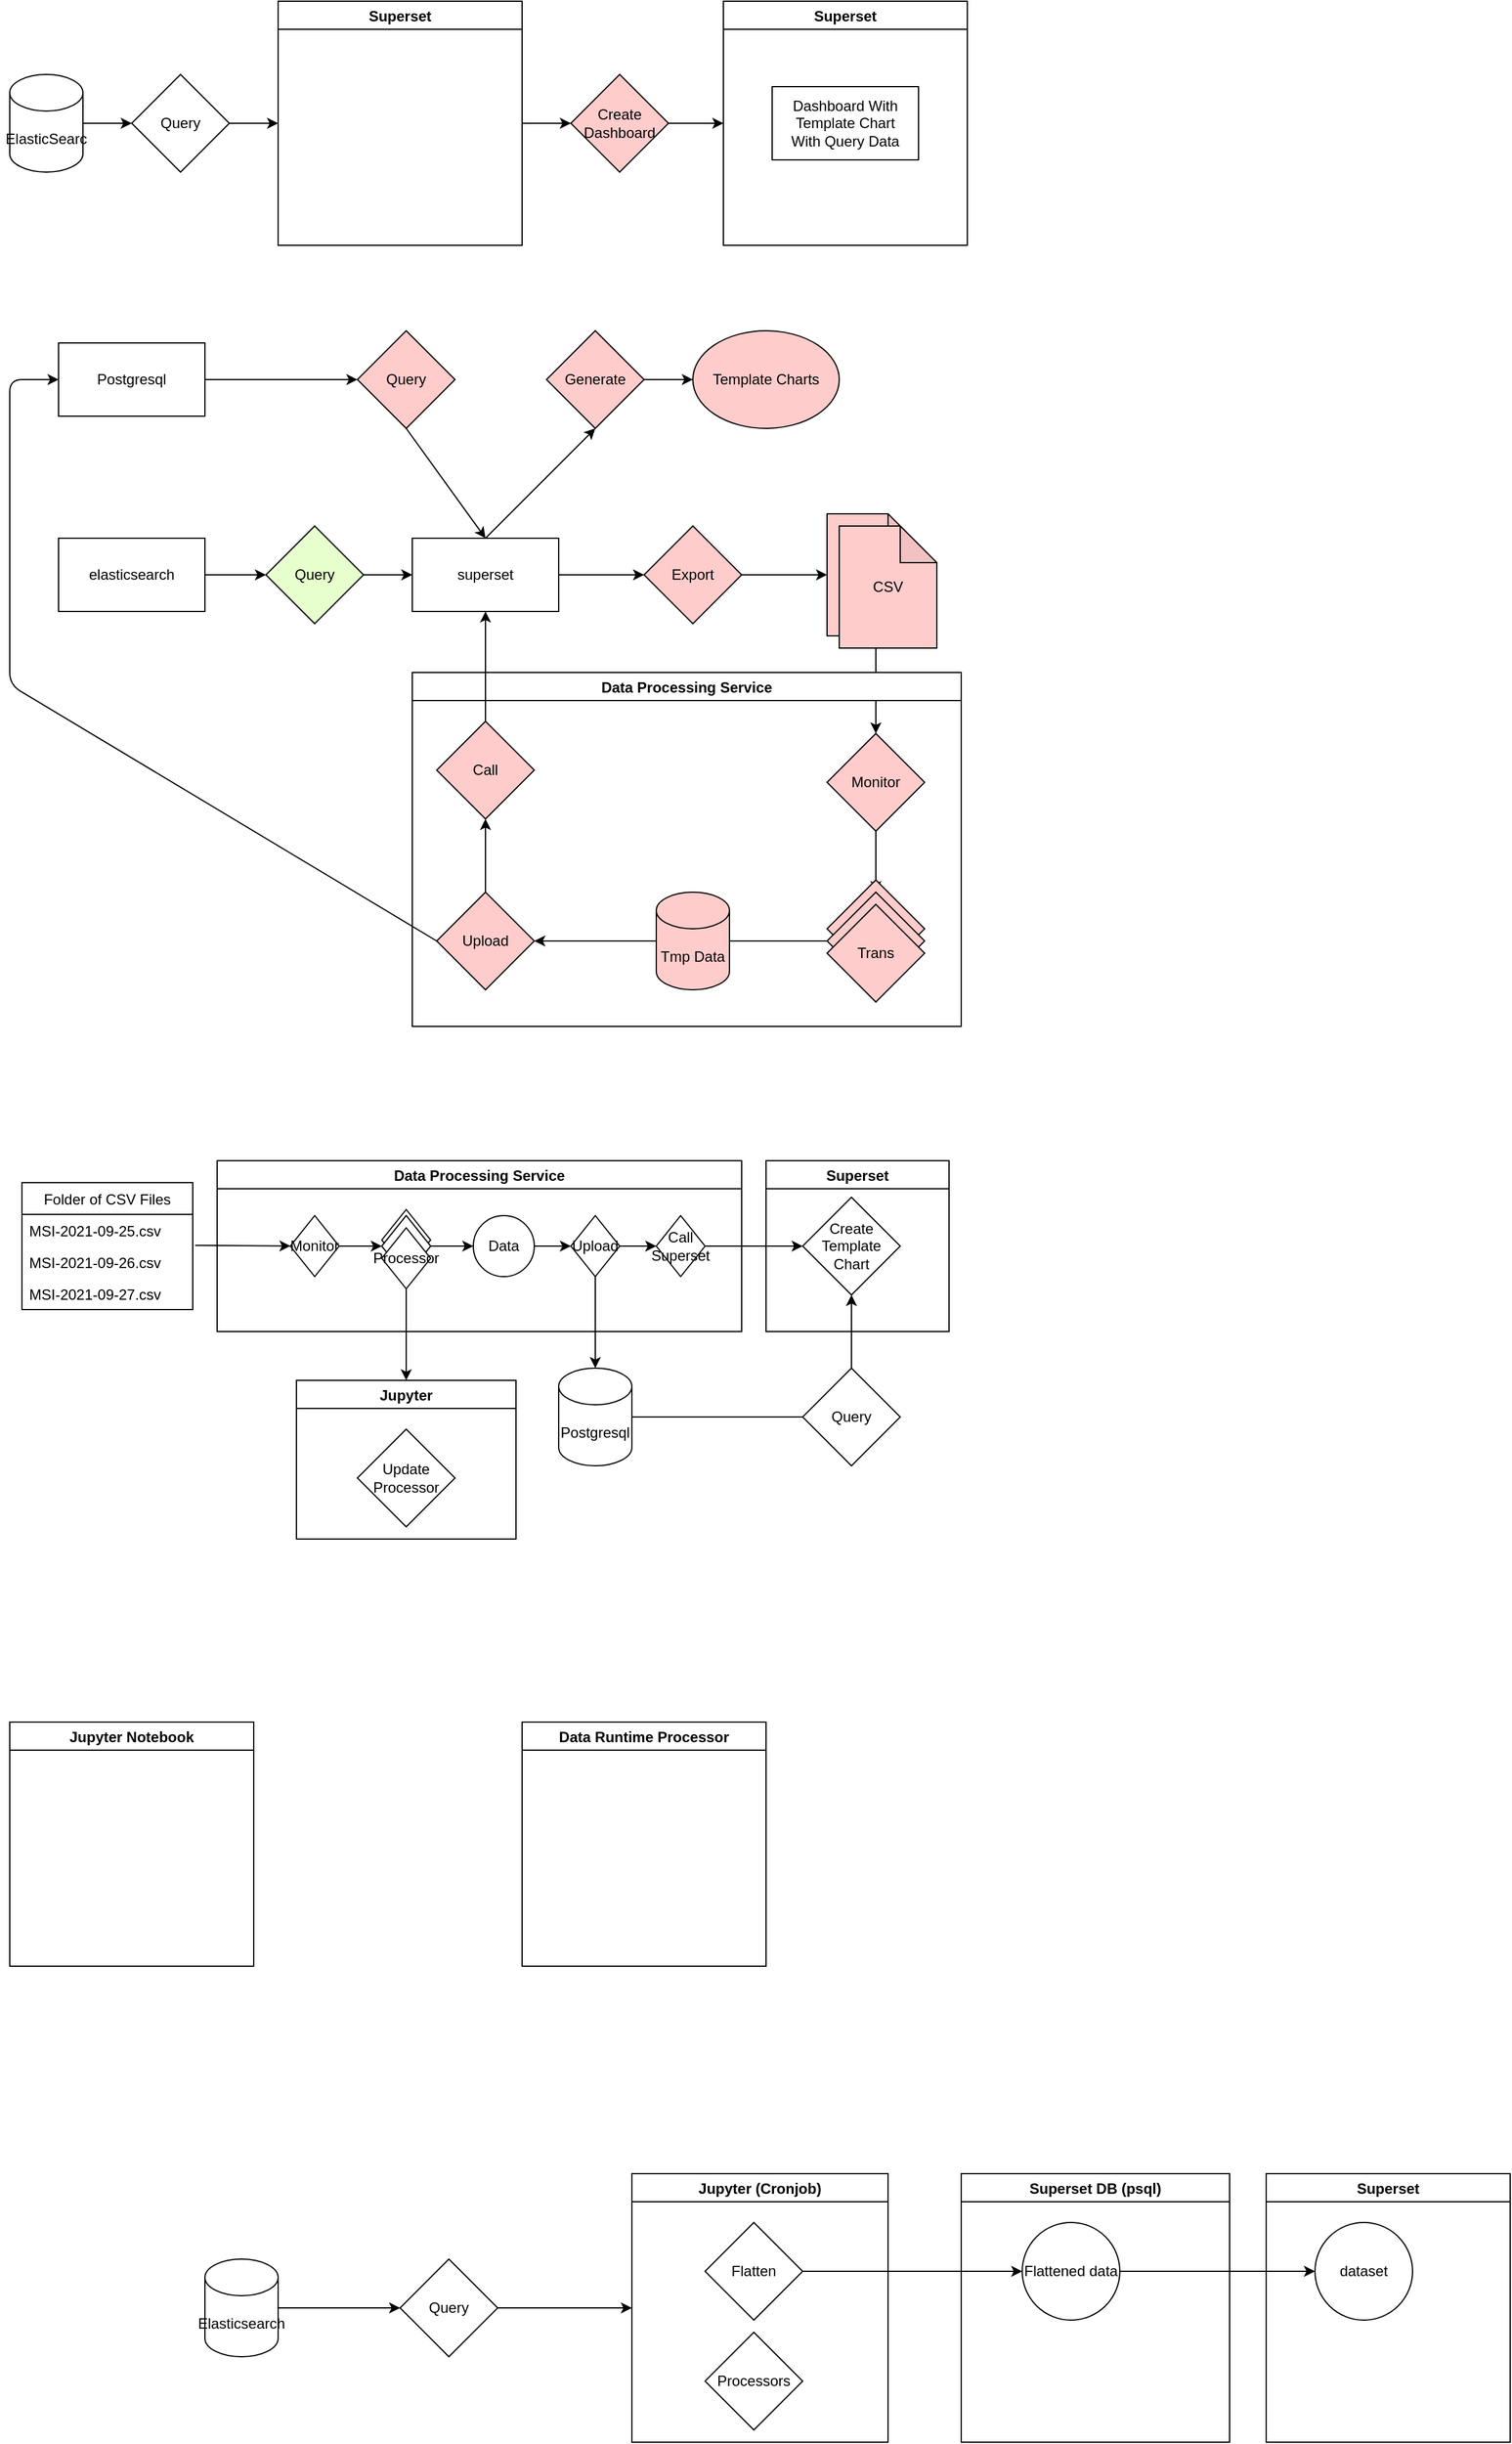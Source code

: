 <mxfile version="15.5.4" type="github">
  <diagram id="_zOc9QKdX_M62MhLKElf" name="Page-1">
    <mxGraphModel dx="1550" dy="1932" grid="1" gridSize="10" guides="1" tooltips="1" connect="1" arrows="1" fold="1" page="1" pageScale="1" pageWidth="850" pageHeight="1100" math="0" shadow="0">
      <root>
        <mxCell id="0" />
        <mxCell id="1" parent="0" />
        <mxCell id="H32xRhRBf8tcS3VONpKH-1" value="superset" style="rounded=0;whiteSpace=wrap;html=1;" parent="1" vertex="1">
          <mxGeometry x="480" y="-640" width="120" height="60" as="geometry" />
        </mxCell>
        <mxCell id="H32xRhRBf8tcS3VONpKH-3" value="elasticsearch" style="rounded=0;whiteSpace=wrap;html=1;fillColor=#FFFFFF;" parent="1" vertex="1">
          <mxGeometry x="190" y="-640" width="120" height="60" as="geometry" />
        </mxCell>
        <mxCell id="H32xRhRBf8tcS3VONpKH-9" value="" style="endArrow=classic;html=1;exitX=1;exitY=0.5;exitDx=0;exitDy=0;entryX=0;entryY=0.5;entryDx=0;entryDy=0;startArrow=none;" parent="1" source="H32xRhRBf8tcS3VONpKH-10" target="H32xRhRBf8tcS3VONpKH-1" edge="1">
          <mxGeometry width="50" height="50" relative="1" as="geometry">
            <mxPoint x="490" y="-610" as="sourcePoint" />
            <mxPoint x="540" y="-660" as="targetPoint" />
          </mxGeometry>
        </mxCell>
        <mxCell id="H32xRhRBf8tcS3VONpKH-10" value="Query" style="rhombus;whiteSpace=wrap;html=1;fillColor=#E6FFCC;" parent="1" vertex="1">
          <mxGeometry x="360" y="-650" width="80" height="80" as="geometry" />
        </mxCell>
        <mxCell id="H32xRhRBf8tcS3VONpKH-12" value="" style="endArrow=classic;html=1;exitX=1;exitY=0.5;exitDx=0;exitDy=0;entryX=0;entryY=0.5;entryDx=0;entryDy=0;startArrow=none;" parent="1" source="H32xRhRBf8tcS3VONpKH-1" target="H32xRhRBf8tcS3VONpKH-13" edge="1">
          <mxGeometry width="50" height="50" relative="1" as="geometry">
            <mxPoint x="700" y="-590" as="sourcePoint" />
            <mxPoint x="790" y="-590" as="targetPoint" />
          </mxGeometry>
        </mxCell>
        <mxCell id="H32xRhRBf8tcS3VONpKH-13" value="Export" style="rhombus;whiteSpace=wrap;html=1;fillColor=#FFCCCC;" parent="1" vertex="1">
          <mxGeometry x="670" y="-650" width="80" height="80" as="geometry" />
        </mxCell>
        <mxCell id="H32xRhRBf8tcS3VONpKH-14" value="CSV" style="shape=note;whiteSpace=wrap;html=1;backgroundOutline=1;darkOpacity=0.05;fillColor=#FFCCCC;" parent="1" vertex="1">
          <mxGeometry x="820" y="-660" width="80" height="100" as="geometry" />
        </mxCell>
        <mxCell id="H32xRhRBf8tcS3VONpKH-15" value="" style="endArrow=classic;html=1;exitX=1;exitY=0.5;exitDx=0;exitDy=0;entryX=0;entryY=0.5;entryDx=0;entryDy=0;entryPerimeter=0;" parent="1" source="H32xRhRBf8tcS3VONpKH-13" target="H32xRhRBf8tcS3VONpKH-14" edge="1">
          <mxGeometry width="50" height="50" relative="1" as="geometry">
            <mxPoint x="490" y="-610" as="sourcePoint" />
            <mxPoint x="540" y="-660" as="targetPoint" />
          </mxGeometry>
        </mxCell>
        <mxCell id="H32xRhRBf8tcS3VONpKH-16" value="" style="endArrow=classic;html=1;exitX=0.5;exitY=1;exitDx=0;exitDy=0;exitPerimeter=0;" parent="1" source="H32xRhRBf8tcS3VONpKH-14" target="H32xRhRBf8tcS3VONpKH-17" edge="1">
          <mxGeometry width="50" height="50" relative="1" as="geometry">
            <mxPoint x="490" y="-610" as="sourcePoint" />
            <mxPoint x="900" y="-480" as="targetPoint" />
          </mxGeometry>
        </mxCell>
        <mxCell id="H32xRhRBf8tcS3VONpKH-17" value="Monitor" style="rhombus;whiteSpace=wrap;html=1;fillColor=#FFCCCC;" parent="1" vertex="1">
          <mxGeometry x="820" y="-480" width="80" height="80" as="geometry" />
        </mxCell>
        <mxCell id="H32xRhRBf8tcS3VONpKH-26" value="" style="endArrow=classic;html=1;exitX=0.5;exitY=1;exitDx=0;exitDy=0;entryX=0.5;entryY=0;entryDx=0;entryDy=0;" parent="1" source="H32xRhRBf8tcS3VONpKH-17" target="H32xRhRBf8tcS3VONpKH-22" edge="1">
          <mxGeometry width="50" height="50" relative="1" as="geometry">
            <mxPoint x="490" y="-300" as="sourcePoint" />
            <mxPoint x="540" y="-350" as="targetPoint" />
          </mxGeometry>
        </mxCell>
        <mxCell id="H32xRhRBf8tcS3VONpKH-27" value="" style="endArrow=classic;html=1;exitX=0;exitY=0.5;exitDx=0;exitDy=0;startArrow=none;" parent="1" source="H32xRhRBf8tcS3VONpKH-46" target="H32xRhRBf8tcS3VONpKH-28" edge="1">
          <mxGeometry width="50" height="50" relative="1" as="geometry">
            <mxPoint x="490" y="-300" as="sourcePoint" />
            <mxPoint x="540" y="-350" as="targetPoint" />
          </mxGeometry>
        </mxCell>
        <mxCell id="H32xRhRBf8tcS3VONpKH-28" value="Upload" style="rhombus;whiteSpace=wrap;html=1;fillColor=#FFCCCC;" parent="1" vertex="1">
          <mxGeometry x="500" y="-350" width="80" height="80" as="geometry" />
        </mxCell>
        <mxCell id="H32xRhRBf8tcS3VONpKH-32" value="Postgresql" style="rounded=0;whiteSpace=wrap;html=1;" parent="1" vertex="1">
          <mxGeometry x="190" y="-800" width="120" height="60" as="geometry" />
        </mxCell>
        <mxCell id="H32xRhRBf8tcS3VONpKH-37" value="" style="endArrow=classic;html=1;entryX=0.5;entryY=1;entryDx=0;entryDy=0;" parent="1" target="H32xRhRBf8tcS3VONpKH-38" edge="1">
          <mxGeometry width="50" height="50" relative="1" as="geometry">
            <mxPoint x="540" y="-640" as="sourcePoint" />
            <mxPoint x="620" y="-700" as="targetPoint" />
          </mxGeometry>
        </mxCell>
        <mxCell id="H32xRhRBf8tcS3VONpKH-38" value="Generate" style="rhombus;whiteSpace=wrap;html=1;fillColor=#FFCCCC;" parent="1" vertex="1">
          <mxGeometry x="590" y="-810" width="80" height="80" as="geometry" />
        </mxCell>
        <mxCell id="H32xRhRBf8tcS3VONpKH-40" value="" style="endArrow=classic;html=1;exitX=1;exitY=0.5;exitDx=0;exitDy=0;entryX=0;entryY=0.5;entryDx=0;entryDy=0;" parent="1" source="H32xRhRBf8tcS3VONpKH-38" target="H32xRhRBf8tcS3VONpKH-44" edge="1">
          <mxGeometry width="50" height="50" relative="1" as="geometry">
            <mxPoint x="490" y="-510" as="sourcePoint" />
            <mxPoint x="710" y="-750" as="targetPoint" />
          </mxGeometry>
        </mxCell>
        <mxCell id="H32xRhRBf8tcS3VONpKH-41" value="" style="endArrow=classic;html=1;exitX=1;exitY=0.5;exitDx=0;exitDy=0;entryX=0;entryY=0.5;entryDx=0;entryDy=0;" parent="1" source="H32xRhRBf8tcS3VONpKH-32" target="H32xRhRBf8tcS3VONpKH-42" edge="1">
          <mxGeometry width="50" height="50" relative="1" as="geometry">
            <mxPoint x="490" y="-510" as="sourcePoint" />
            <mxPoint x="550" y="-780" as="targetPoint" />
          </mxGeometry>
        </mxCell>
        <mxCell id="H32xRhRBf8tcS3VONpKH-42" value="Query" style="rhombus;whiteSpace=wrap;html=1;fillColor=#FFCCCC;" parent="1" vertex="1">
          <mxGeometry x="435" y="-810" width="80" height="80" as="geometry" />
        </mxCell>
        <mxCell id="H32xRhRBf8tcS3VONpKH-43" value="" style="endArrow=classic;html=1;exitX=0.5;exitY=1;exitDx=0;exitDy=0;" parent="1" source="H32xRhRBf8tcS3VONpKH-42" edge="1">
          <mxGeometry width="50" height="50" relative="1" as="geometry">
            <mxPoint x="490" y="-510" as="sourcePoint" />
            <mxPoint x="540" y="-640" as="targetPoint" />
          </mxGeometry>
        </mxCell>
        <mxCell id="H32xRhRBf8tcS3VONpKH-44" value="Template Charts" style="ellipse;whiteSpace=wrap;html=1;fillColor=#FFCCCC;" parent="1" vertex="1">
          <mxGeometry x="710" y="-810" width="120" height="80" as="geometry" />
        </mxCell>
        <mxCell id="H32xRhRBf8tcS3VONpKH-47" value="" style="endArrow=classic;html=1;exitX=1;exitY=0.5;exitDx=0;exitDy=0;entryX=0;entryY=0.5;entryDx=0;entryDy=0;" parent="1" source="H32xRhRBf8tcS3VONpKH-3" target="H32xRhRBf8tcS3VONpKH-10" edge="1">
          <mxGeometry width="50" height="50" relative="1" as="geometry">
            <mxPoint x="490" y="-560" as="sourcePoint" />
            <mxPoint x="540" y="-610" as="targetPoint" />
          </mxGeometry>
        </mxCell>
        <mxCell id="H32xRhRBf8tcS3VONpKH-48" value="Data Processing Service" style="swimlane;" parent="1" vertex="1">
          <mxGeometry x="480" y="-530" width="450" height="290" as="geometry" />
        </mxCell>
        <mxCell id="H32xRhRBf8tcS3VONpKH-120" value="Trans" style="rhombus;whiteSpace=wrap;html=1;fillColor=#FFCCCC;" parent="H32xRhRBf8tcS3VONpKH-48" vertex="1">
          <mxGeometry x="340" y="170" width="80" height="80" as="geometry" />
        </mxCell>
        <mxCell id="H32xRhRBf8tcS3VONpKH-110" value="Call" style="rhombus;whiteSpace=wrap;html=1;fillColor=#FFCCCC;" parent="H32xRhRBf8tcS3VONpKH-48" vertex="1">
          <mxGeometry x="20" y="40" width="80" height="80" as="geometry" />
        </mxCell>
        <mxCell id="H32xRhRBf8tcS3VONpKH-46" value="Tmp Data" style="shape=cylinder3;whiteSpace=wrap;html=1;boundedLbl=1;backgroundOutline=1;size=15;fillColor=#FFCCCC;" parent="1" vertex="1">
          <mxGeometry x="680" y="-350" width="60" height="80" as="geometry" />
        </mxCell>
        <mxCell id="H32xRhRBf8tcS3VONpKH-49" value="" style="endArrow=none;html=1;exitX=0;exitY=0.5;exitDx=0;exitDy=0;" parent="1" source="H32xRhRBf8tcS3VONpKH-22" target="H32xRhRBf8tcS3VONpKH-46" edge="1">
          <mxGeometry width="50" height="50" relative="1" as="geometry">
            <mxPoint x="820" y="-310" as="sourcePoint" />
            <mxPoint x="580" y="-310" as="targetPoint" />
          </mxGeometry>
        </mxCell>
        <mxCell id="H32xRhRBf8tcS3VONpKH-50" value="Data Processing Service" style="swimlane;" parent="1" vertex="1">
          <mxGeometry x="320" y="-130" width="430" height="140" as="geometry" />
        </mxCell>
        <mxCell id="H32xRhRBf8tcS3VONpKH-119" value="" style="rhombus;whiteSpace=wrap;html=1;" parent="H32xRhRBf8tcS3VONpKH-50" vertex="1">
          <mxGeometry x="135" y="40" width="40" height="50" as="geometry" />
        </mxCell>
        <mxCell id="H32xRhRBf8tcS3VONpKH-118" value="" style="rhombus;whiteSpace=wrap;html=1;" parent="H32xRhRBf8tcS3VONpKH-50" vertex="1">
          <mxGeometry x="135" y="45" width="40" height="50" as="geometry" />
        </mxCell>
        <mxCell id="H32xRhRBf8tcS3VONpKH-67" style="edgeStyle=orthogonalEdgeStyle;rounded=0;orthogonalLoop=1;jettySize=auto;html=1;entryX=0;entryY=0.5;entryDx=0;entryDy=0;" parent="H32xRhRBf8tcS3VONpKH-50" source="H32xRhRBf8tcS3VONpKH-63" target="H32xRhRBf8tcS3VONpKH-64" edge="1">
          <mxGeometry relative="1" as="geometry" />
        </mxCell>
        <mxCell id="H32xRhRBf8tcS3VONpKH-63" value="Monitor" style="rhombus;whiteSpace=wrap;html=1;" parent="H32xRhRBf8tcS3VONpKH-50" vertex="1">
          <mxGeometry x="60" y="45" width="40" height="50" as="geometry" />
        </mxCell>
        <mxCell id="H32xRhRBf8tcS3VONpKH-84" style="edgeStyle=orthogonalEdgeStyle;rounded=0;orthogonalLoop=1;jettySize=auto;html=1;entryX=0;entryY=0.5;entryDx=0;entryDy=0;" parent="H32xRhRBf8tcS3VONpKH-50" source="H32xRhRBf8tcS3VONpKH-64" target="H32xRhRBf8tcS3VONpKH-83" edge="1">
          <mxGeometry relative="1" as="geometry" />
        </mxCell>
        <mxCell id="H32xRhRBf8tcS3VONpKH-64" value="" style="rhombus;whiteSpace=wrap;html=1;" parent="H32xRhRBf8tcS3VONpKH-50" vertex="1">
          <mxGeometry x="135" y="45" width="40" height="50" as="geometry" />
        </mxCell>
        <mxCell id="H32xRhRBf8tcS3VONpKH-91" style="edgeStyle=orthogonalEdgeStyle;rounded=0;orthogonalLoop=1;jettySize=auto;html=1;entryX=0;entryY=0.5;entryDx=0;entryDy=0;" parent="H32xRhRBf8tcS3VONpKH-50" source="H32xRhRBf8tcS3VONpKH-83" target="H32xRhRBf8tcS3VONpKH-90" edge="1">
          <mxGeometry relative="1" as="geometry" />
        </mxCell>
        <mxCell id="H32xRhRBf8tcS3VONpKH-83" value="Data" style="ellipse;whiteSpace=wrap;html=1;aspect=fixed;" parent="H32xRhRBf8tcS3VONpKH-50" vertex="1">
          <mxGeometry x="210" y="45" width="50" height="50" as="geometry" />
        </mxCell>
        <mxCell id="H32xRhRBf8tcS3VONpKH-93" style="edgeStyle=orthogonalEdgeStyle;rounded=0;orthogonalLoop=1;jettySize=auto;html=1;entryX=0;entryY=0.5;entryDx=0;entryDy=0;" parent="H32xRhRBf8tcS3VONpKH-50" source="H32xRhRBf8tcS3VONpKH-90" target="H32xRhRBf8tcS3VONpKH-92" edge="1">
          <mxGeometry relative="1" as="geometry" />
        </mxCell>
        <mxCell id="H32xRhRBf8tcS3VONpKH-90" value="Upload" style="rhombus;whiteSpace=wrap;html=1;" parent="H32xRhRBf8tcS3VONpKH-50" vertex="1">
          <mxGeometry x="290" y="45" width="40" height="50" as="geometry" />
        </mxCell>
        <mxCell id="H32xRhRBf8tcS3VONpKH-92" value="Call Superset" style="rhombus;whiteSpace=wrap;html=1;" parent="H32xRhRBf8tcS3VONpKH-50" vertex="1">
          <mxGeometry x="360" y="45" width="40" height="50" as="geometry" />
        </mxCell>
        <mxCell id="H32xRhRBf8tcS3VONpKH-117" value="Processor" style="rhombus;whiteSpace=wrap;html=1;" parent="H32xRhRBf8tcS3VONpKH-50" vertex="1">
          <mxGeometry x="135" y="55" width="40" height="50" as="geometry" />
        </mxCell>
        <mxCell id="H32xRhRBf8tcS3VONpKH-52" value="Folder of CSV Files" style="swimlane;fontStyle=0;childLayout=stackLayout;horizontal=1;startSize=26;horizontalStack=0;resizeParent=1;resizeParentMax=0;resizeLast=0;collapsible=1;marginBottom=0;" parent="1" vertex="1">
          <mxGeometry x="160" y="-112" width="140" height="104" as="geometry" />
        </mxCell>
        <mxCell id="H32xRhRBf8tcS3VONpKH-53" value="MSI-2021-09-25.csv" style="text;strokeColor=none;fillColor=none;align=left;verticalAlign=top;spacingLeft=4;spacingRight=4;overflow=hidden;rotatable=0;points=[[0,0.5],[1,0.5]];portConstraint=eastwest;" parent="H32xRhRBf8tcS3VONpKH-52" vertex="1">
          <mxGeometry y="26" width="140" height="26" as="geometry" />
        </mxCell>
        <mxCell id="H32xRhRBf8tcS3VONpKH-54" value="MSI-2021-09-26.csv" style="text;strokeColor=none;fillColor=none;align=left;verticalAlign=top;spacingLeft=4;spacingRight=4;overflow=hidden;rotatable=0;points=[[0,0.5],[1,0.5]];portConstraint=eastwest;" parent="H32xRhRBf8tcS3VONpKH-52" vertex="1">
          <mxGeometry y="52" width="140" height="26" as="geometry" />
        </mxCell>
        <mxCell id="H32xRhRBf8tcS3VONpKH-55" value="MSI-2021-09-27.csv" style="text;strokeColor=none;fillColor=none;align=left;verticalAlign=top;spacingLeft=4;spacingRight=4;overflow=hidden;rotatable=0;points=[[0,0.5],[1,0.5]];portConstraint=eastwest;" parent="H32xRhRBf8tcS3VONpKH-52" vertex="1">
          <mxGeometry y="78" width="140" height="26" as="geometry" />
        </mxCell>
        <mxCell id="H32xRhRBf8tcS3VONpKH-61" value="CSV" style="shape=note;whiteSpace=wrap;html=1;backgroundOutline=1;darkOpacity=0.05;fillColor=#FFCCCC;" parent="1" vertex="1">
          <mxGeometry x="830" y="-650" width="80" height="100" as="geometry" />
        </mxCell>
        <mxCell id="H32xRhRBf8tcS3VONpKH-73" value="Postgresql" style="shape=cylinder3;whiteSpace=wrap;html=1;boundedLbl=1;backgroundOutline=1;size=15;" parent="1" vertex="1">
          <mxGeometry x="600" y="40" width="60" height="80" as="geometry" />
        </mxCell>
        <mxCell id="H32xRhRBf8tcS3VONpKH-77" value="Superset" style="swimlane;" parent="1" vertex="1">
          <mxGeometry x="770" y="-130" width="150" height="140" as="geometry" />
        </mxCell>
        <mxCell id="H32xRhRBf8tcS3VONpKH-79" value="Create Template&lt;br&gt;Chart" style="rhombus;whiteSpace=wrap;html=1;" parent="H32xRhRBf8tcS3VONpKH-77" vertex="1">
          <mxGeometry x="30" y="30" width="80" height="80" as="geometry" />
        </mxCell>
        <mxCell id="H32xRhRBf8tcS3VONpKH-88" style="edgeStyle=orthogonalEdgeStyle;rounded=0;orthogonalLoop=1;jettySize=auto;html=1;entryX=0.5;entryY=0;entryDx=0;entryDy=0;entryPerimeter=0;exitX=0.5;exitY=1;exitDx=0;exitDy=0;" parent="1" source="H32xRhRBf8tcS3VONpKH-90" target="H32xRhRBf8tcS3VONpKH-73" edge="1">
          <mxGeometry relative="1" as="geometry" />
        </mxCell>
        <mxCell id="H32xRhRBf8tcS3VONpKH-94" style="edgeStyle=orthogonalEdgeStyle;rounded=0;orthogonalLoop=1;jettySize=auto;html=1;" parent="1" source="H32xRhRBf8tcS3VONpKH-92" edge="1">
          <mxGeometry relative="1" as="geometry">
            <mxPoint x="800" y="-60" as="targetPoint" />
          </mxGeometry>
        </mxCell>
        <mxCell id="H32xRhRBf8tcS3VONpKH-103" style="edgeStyle=orthogonalEdgeStyle;rounded=0;orthogonalLoop=1;jettySize=auto;html=1;entryX=0;entryY=0.5;entryDx=0;entryDy=0;" parent="1" source="H32xRhRBf8tcS3VONpKH-95" target="H32xRhRBf8tcS3VONpKH-102" edge="1">
          <mxGeometry relative="1" as="geometry" />
        </mxCell>
        <mxCell id="H32xRhRBf8tcS3VONpKH-95" value="Superset" style="swimlane;startSize=23;" parent="1" vertex="1">
          <mxGeometry x="370" y="-1080" width="200" height="200" as="geometry" />
        </mxCell>
        <mxCell id="H32xRhRBf8tcS3VONpKH-100" style="edgeStyle=orthogonalEdgeStyle;rounded=0;orthogonalLoop=1;jettySize=auto;html=1;entryX=0;entryY=0.5;entryDx=0;entryDy=0;" parent="1" source="H32xRhRBf8tcS3VONpKH-96" target="H32xRhRBf8tcS3VONpKH-98" edge="1">
          <mxGeometry relative="1" as="geometry" />
        </mxCell>
        <mxCell id="H32xRhRBf8tcS3VONpKH-96" value="ElasticSearc&lt;br&gt;" style="shape=cylinder3;whiteSpace=wrap;html=1;boundedLbl=1;backgroundOutline=1;size=15;" parent="1" vertex="1">
          <mxGeometry x="150" y="-1020" width="60" height="80" as="geometry" />
        </mxCell>
        <mxCell id="H32xRhRBf8tcS3VONpKH-101" style="edgeStyle=orthogonalEdgeStyle;rounded=0;orthogonalLoop=1;jettySize=auto;html=1;entryX=0;entryY=0.5;entryDx=0;entryDy=0;" parent="1" source="H32xRhRBf8tcS3VONpKH-98" target="H32xRhRBf8tcS3VONpKH-95" edge="1">
          <mxGeometry relative="1" as="geometry" />
        </mxCell>
        <mxCell id="H32xRhRBf8tcS3VONpKH-98" value="Query" style="rhombus;whiteSpace=wrap;html=1;" parent="1" vertex="1">
          <mxGeometry x="250" y="-1020" width="80" height="80" as="geometry" />
        </mxCell>
        <mxCell id="H32xRhRBf8tcS3VONpKH-107" style="edgeStyle=orthogonalEdgeStyle;rounded=0;orthogonalLoop=1;jettySize=auto;html=1;entryX=0;entryY=0.5;entryDx=0;entryDy=0;" parent="1" source="H32xRhRBf8tcS3VONpKH-102" target="H32xRhRBf8tcS3VONpKH-106" edge="1">
          <mxGeometry relative="1" as="geometry" />
        </mxCell>
        <mxCell id="H32xRhRBf8tcS3VONpKH-102" value="Create&lt;br&gt;Dashboard" style="rhombus;whiteSpace=wrap;html=1;fillColor=#FFCCCC;" parent="1" vertex="1">
          <mxGeometry x="610" y="-1020" width="80" height="80" as="geometry" />
        </mxCell>
        <mxCell id="H32xRhRBf8tcS3VONpKH-106" value="Superset" style="swimlane;startSize=23;" parent="1" vertex="1">
          <mxGeometry x="735" y="-1080" width="200" height="200" as="geometry" />
        </mxCell>
        <mxCell id="H32xRhRBf8tcS3VONpKH-108" value="Dashboard With Template Chart&lt;br&gt;With Query Data" style="whiteSpace=wrap;html=1;" parent="H32xRhRBf8tcS3VONpKH-106" vertex="1">
          <mxGeometry x="40" y="70" width="120" height="60" as="geometry" />
        </mxCell>
        <mxCell id="H32xRhRBf8tcS3VONpKH-109" value="" style="endArrow=classic;html=1;entryX=0.5;entryY=1;entryDx=0;entryDy=0;" parent="1" target="H32xRhRBf8tcS3VONpKH-110" edge="1">
          <mxGeometry width="50" height="50" relative="1" as="geometry">
            <mxPoint x="540" y="-350" as="sourcePoint" />
            <mxPoint x="580" y="-390" as="targetPoint" />
          </mxGeometry>
        </mxCell>
        <mxCell id="H32xRhRBf8tcS3VONpKH-111" value="" style="endArrow=classic;html=1;exitX=0.5;exitY=0;exitDx=0;exitDy=0;entryX=0.5;entryY=1;entryDx=0;entryDy=0;" parent="1" source="H32xRhRBf8tcS3VONpKH-110" target="H32xRhRBf8tcS3VONpKH-1" edge="1">
          <mxGeometry width="50" height="50" relative="1" as="geometry">
            <mxPoint x="490" y="-560" as="sourcePoint" />
            <mxPoint x="540" y="-610" as="targetPoint" />
          </mxGeometry>
        </mxCell>
        <mxCell id="H32xRhRBf8tcS3VONpKH-112" value="" style="endArrow=classic;html=1;entryX=0;entryY=0.5;entryDx=0;entryDy=0;" parent="1" target="H32xRhRBf8tcS3VONpKH-32" edge="1">
          <mxGeometry width="50" height="50" relative="1" as="geometry">
            <mxPoint x="500" y="-310" as="sourcePoint" />
            <mxPoint x="190" y="-380" as="targetPoint" />
            <Array as="points">
              <mxPoint x="150" y="-520" />
              <mxPoint x="150" y="-770" />
            </Array>
          </mxGeometry>
        </mxCell>
        <mxCell id="H32xRhRBf8tcS3VONpKH-114" value="" style="endArrow=classic;html=1;exitX=0.5;exitY=0;exitDx=0;exitDy=0;entryX=0.5;entryY=1;entryDx=0;entryDy=0;startArrow=none;" parent="1" source="H32xRhRBf8tcS3VONpKH-115" target="H32xRhRBf8tcS3VONpKH-79" edge="1">
          <mxGeometry width="50" height="50" relative="1" as="geometry">
            <mxPoint x="430" y="-240" as="sourcePoint" />
            <mxPoint x="480" y="-290" as="targetPoint" />
            <Array as="points" />
          </mxGeometry>
        </mxCell>
        <mxCell id="H32xRhRBf8tcS3VONpKH-115" value="Query" style="rhombus;whiteSpace=wrap;html=1;fillColor=#FFFFFF;" parent="1" vertex="1">
          <mxGeometry x="800" y="40" width="80" height="80" as="geometry" />
        </mxCell>
        <mxCell id="H32xRhRBf8tcS3VONpKH-116" value="" style="endArrow=none;html=1;exitX=1;exitY=0.5;exitDx=0;exitDy=0;exitPerimeter=0;entryX=0;entryY=0.5;entryDx=0;entryDy=0;" parent="1" source="H32xRhRBf8tcS3VONpKH-73" target="H32xRhRBf8tcS3VONpKH-115" edge="1">
          <mxGeometry width="50" height="50" relative="1" as="geometry">
            <mxPoint x="660" y="80" as="sourcePoint" />
            <mxPoint x="880" y="-20" as="targetPoint" />
            <Array as="points" />
          </mxGeometry>
        </mxCell>
        <mxCell id="H32xRhRBf8tcS3VONpKH-62" value="" style="endArrow=classic;html=1;exitX=1.014;exitY=-0.023;exitDx=0;exitDy=0;exitPerimeter=0;" parent="1" source="H32xRhRBf8tcS3VONpKH-54" target="H32xRhRBf8tcS3VONpKH-63" edge="1">
          <mxGeometry width="50" height="50" relative="1" as="geometry">
            <mxPoint x="370" y="-240" as="sourcePoint" />
            <mxPoint x="360" y="-60" as="targetPoint" />
          </mxGeometry>
        </mxCell>
        <mxCell id="H32xRhRBf8tcS3VONpKH-22" value="Trans" style="rhombus;whiteSpace=wrap;html=1;fillColor=#FFCCCC;" parent="1" vertex="1">
          <mxGeometry x="820" y="-350" width="80" height="80" as="geometry" />
        </mxCell>
        <mxCell id="H32xRhRBf8tcS3VONpKH-121" value="Trans" style="rhombus;whiteSpace=wrap;html=1;fillColor=#FFCCCC;" parent="1" vertex="1">
          <mxGeometry x="820" y="-340" width="80" height="80" as="geometry" />
        </mxCell>
        <mxCell id="H32xRhRBf8tcS3VONpKH-122" value="Jupyter Notebook" style="swimlane;fillColor=#FFFFFF;" parent="1" vertex="1">
          <mxGeometry x="150" y="330" width="200" height="200" as="geometry" />
        </mxCell>
        <mxCell id="H32xRhRBf8tcS3VONpKH-123" value="Data Runtime Processor" style="swimlane;fillColor=#FFFFFF;" parent="1" vertex="1">
          <mxGeometry x="570" y="330" width="200" height="200" as="geometry" />
        </mxCell>
        <mxCell id="H32xRhRBf8tcS3VONpKH-124" value="" style="endArrow=classic;html=1;exitX=0.5;exitY=1;exitDx=0;exitDy=0;entryX=0.5;entryY=0;entryDx=0;entryDy=0;" parent="1" source="H32xRhRBf8tcS3VONpKH-117" target="H32xRhRBf8tcS3VONpKH-125" edge="1">
          <mxGeometry width="50" height="50" relative="1" as="geometry">
            <mxPoint x="400" y="220" as="sourcePoint" />
            <mxPoint x="475" y="150" as="targetPoint" />
          </mxGeometry>
        </mxCell>
        <mxCell id="H32xRhRBf8tcS3VONpKH-125" value="Jupyter" style="swimlane;fillColor=#FFFFFF;" parent="1" vertex="1">
          <mxGeometry x="385" y="50" width="180" height="130" as="geometry" />
        </mxCell>
        <mxCell id="H32xRhRBf8tcS3VONpKH-126" value="Update&lt;br&gt;Processor" style="rhombus;whiteSpace=wrap;html=1;fillColor=#FFFFFF;" parent="H32xRhRBf8tcS3VONpKH-125" vertex="1">
          <mxGeometry x="50" y="40" width="80" height="80" as="geometry" />
        </mxCell>
        <mxCell id="9wRLZmpRCx-6uSyFRGfM-1" value="Elasticsearch" style="shape=cylinder3;whiteSpace=wrap;html=1;boundedLbl=1;backgroundOutline=1;size=15;" vertex="1" parent="1">
          <mxGeometry x="310" y="770" width="60" height="80" as="geometry" />
        </mxCell>
        <mxCell id="9wRLZmpRCx-6uSyFRGfM-2" value="" style="endArrow=classic;html=1;rounded=0;exitX=1;exitY=0.5;exitDx=0;exitDy=0;exitPerimeter=0;" edge="1" parent="1" source="9wRLZmpRCx-6uSyFRGfM-1" target="9wRLZmpRCx-6uSyFRGfM-3">
          <mxGeometry width="50" height="50" relative="1" as="geometry">
            <mxPoint x="760" y="1050" as="sourcePoint" />
            <mxPoint x="550" y="810" as="targetPoint" />
          </mxGeometry>
        </mxCell>
        <mxCell id="9wRLZmpRCx-6uSyFRGfM-3" value="Query" style="rhombus;whiteSpace=wrap;html=1;" vertex="1" parent="1">
          <mxGeometry x="470" y="770" width="80" height="80" as="geometry" />
        </mxCell>
        <mxCell id="9wRLZmpRCx-6uSyFRGfM-4" value="" style="endArrow=classic;html=1;rounded=0;exitX=1;exitY=0.5;exitDx=0;exitDy=0;entryX=0;entryY=0.5;entryDx=0;entryDy=0;" edge="1" parent="1" source="9wRLZmpRCx-6uSyFRGfM-3" target="9wRLZmpRCx-6uSyFRGfM-5">
          <mxGeometry width="50" height="50" relative="1" as="geometry">
            <mxPoint x="760" y="1050" as="sourcePoint" />
            <mxPoint x="820" y="810" as="targetPoint" />
          </mxGeometry>
        </mxCell>
        <mxCell id="9wRLZmpRCx-6uSyFRGfM-5" value="Jupyter (Cronjob)" style="swimlane;" vertex="1" parent="1">
          <mxGeometry x="660" y="700" width="210" height="220" as="geometry" />
        </mxCell>
        <mxCell id="9wRLZmpRCx-6uSyFRGfM-6" value="Flatten" style="rhombus;whiteSpace=wrap;html=1;" vertex="1" parent="9wRLZmpRCx-6uSyFRGfM-5">
          <mxGeometry x="60" y="40" width="80" height="80" as="geometry" />
        </mxCell>
        <mxCell id="9wRLZmpRCx-6uSyFRGfM-7" value="Processors" style="rhombus;whiteSpace=wrap;html=1;" vertex="1" parent="9wRLZmpRCx-6uSyFRGfM-5">
          <mxGeometry x="60" y="130" width="80" height="80" as="geometry" />
        </mxCell>
        <mxCell id="9wRLZmpRCx-6uSyFRGfM-8" value="" style="endArrow=classic;html=1;rounded=0;exitX=1;exitY=0.5;exitDx=0;exitDy=0;" edge="1" parent="1" source="9wRLZmpRCx-6uSyFRGfM-6">
          <mxGeometry width="50" height="50" relative="1" as="geometry">
            <mxPoint x="760" y="1050" as="sourcePoint" />
            <mxPoint x="980" y="780" as="targetPoint" />
          </mxGeometry>
        </mxCell>
        <mxCell id="9wRLZmpRCx-6uSyFRGfM-9" value="Superset DB (psql)" style="swimlane;" vertex="1" parent="1">
          <mxGeometry x="930" y="700" width="220" height="220" as="geometry" />
        </mxCell>
        <mxCell id="9wRLZmpRCx-6uSyFRGfM-13" value="Flattened data" style="ellipse;whiteSpace=wrap;html=1;aspect=fixed;" vertex="1" parent="9wRLZmpRCx-6uSyFRGfM-9">
          <mxGeometry x="50" y="40" width="80" height="80" as="geometry" />
        </mxCell>
        <mxCell id="9wRLZmpRCx-6uSyFRGfM-11" value="" style="endArrow=classic;html=1;rounded=0;exitX=1;exitY=0.5;exitDx=0;exitDy=0;entryX=0;entryY=0.5;entryDx=0;entryDy=0;" edge="1" parent="1" target="9wRLZmpRCx-6uSyFRGfM-14">
          <mxGeometry width="50" height="50" relative="1" as="geometry">
            <mxPoint x="1060" y="780" as="sourcePoint" />
            <mxPoint x="1220" y="780" as="targetPoint" />
          </mxGeometry>
        </mxCell>
        <mxCell id="9wRLZmpRCx-6uSyFRGfM-12" value="Superset" style="swimlane;" vertex="1" parent="1">
          <mxGeometry x="1180" y="700" width="200" height="220" as="geometry" />
        </mxCell>
        <mxCell id="9wRLZmpRCx-6uSyFRGfM-14" value="dataset" style="ellipse;whiteSpace=wrap;html=1;aspect=fixed;" vertex="1" parent="9wRLZmpRCx-6uSyFRGfM-12">
          <mxGeometry x="40" y="40" width="80" height="80" as="geometry" />
        </mxCell>
      </root>
    </mxGraphModel>
  </diagram>
</mxfile>
